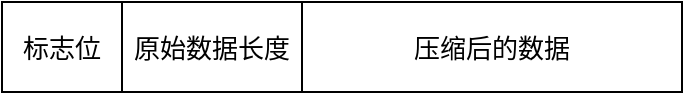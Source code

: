 <mxfile version="23.1.5" type="device">
  <diagram id="kHpn-Lv7rFA_yW4DJ2HN" name="第 1 页">
    <mxGraphModel dx="1025" dy="854" grid="1" gridSize="10" guides="1" tooltips="1" connect="1" arrows="1" fold="1" page="1" pageScale="1" pageWidth="340" pageHeight="50" math="0" shadow="0">
      <root>
        <mxCell id="0" />
        <mxCell id="1" parent="0" />
        <mxCell id="VluHy-5mn5-crmqwVEbc-1" value="标志位" style="rounded=0;whiteSpace=wrap;html=1;fillColor=none;strokeColor=#000000;fontSize=13;" parent="1" vertex="1">
          <mxGeometry width="60" height="45" as="geometry" />
        </mxCell>
        <mxCell id="VluHy-5mn5-crmqwVEbc-2" value="原始数据长度" style="rounded=0;whiteSpace=wrap;html=1;fillColor=none;strokeColor=#000000;fontSize=13;" parent="1" vertex="1">
          <mxGeometry x="60" width="90" height="45" as="geometry" />
        </mxCell>
        <mxCell id="VluHy-5mn5-crmqwVEbc-4" value="压缩后的数据" style="rounded=0;whiteSpace=wrap;html=1;fillColor=none;strokeColor=#000000;fontSize=13;" parent="1" vertex="1">
          <mxGeometry x="150" width="190" height="45" as="geometry" />
        </mxCell>
      </root>
    </mxGraphModel>
  </diagram>
</mxfile>
